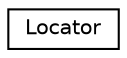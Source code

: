 digraph "Graphical Class Hierarchy"
{
 // LATEX_PDF_SIZE
  edge [fontname="Helvetica",fontsize="10",labelfontname="Helvetica",labelfontsize="10"];
  node [fontname="Helvetica",fontsize="10",shape=record];
  rankdir="LR";
  Node0 [label="Locator",height=0.2,width=0.4,color="black", fillcolor="white", style="filled",URL="$class_locator.html",tooltip=" "];
}
